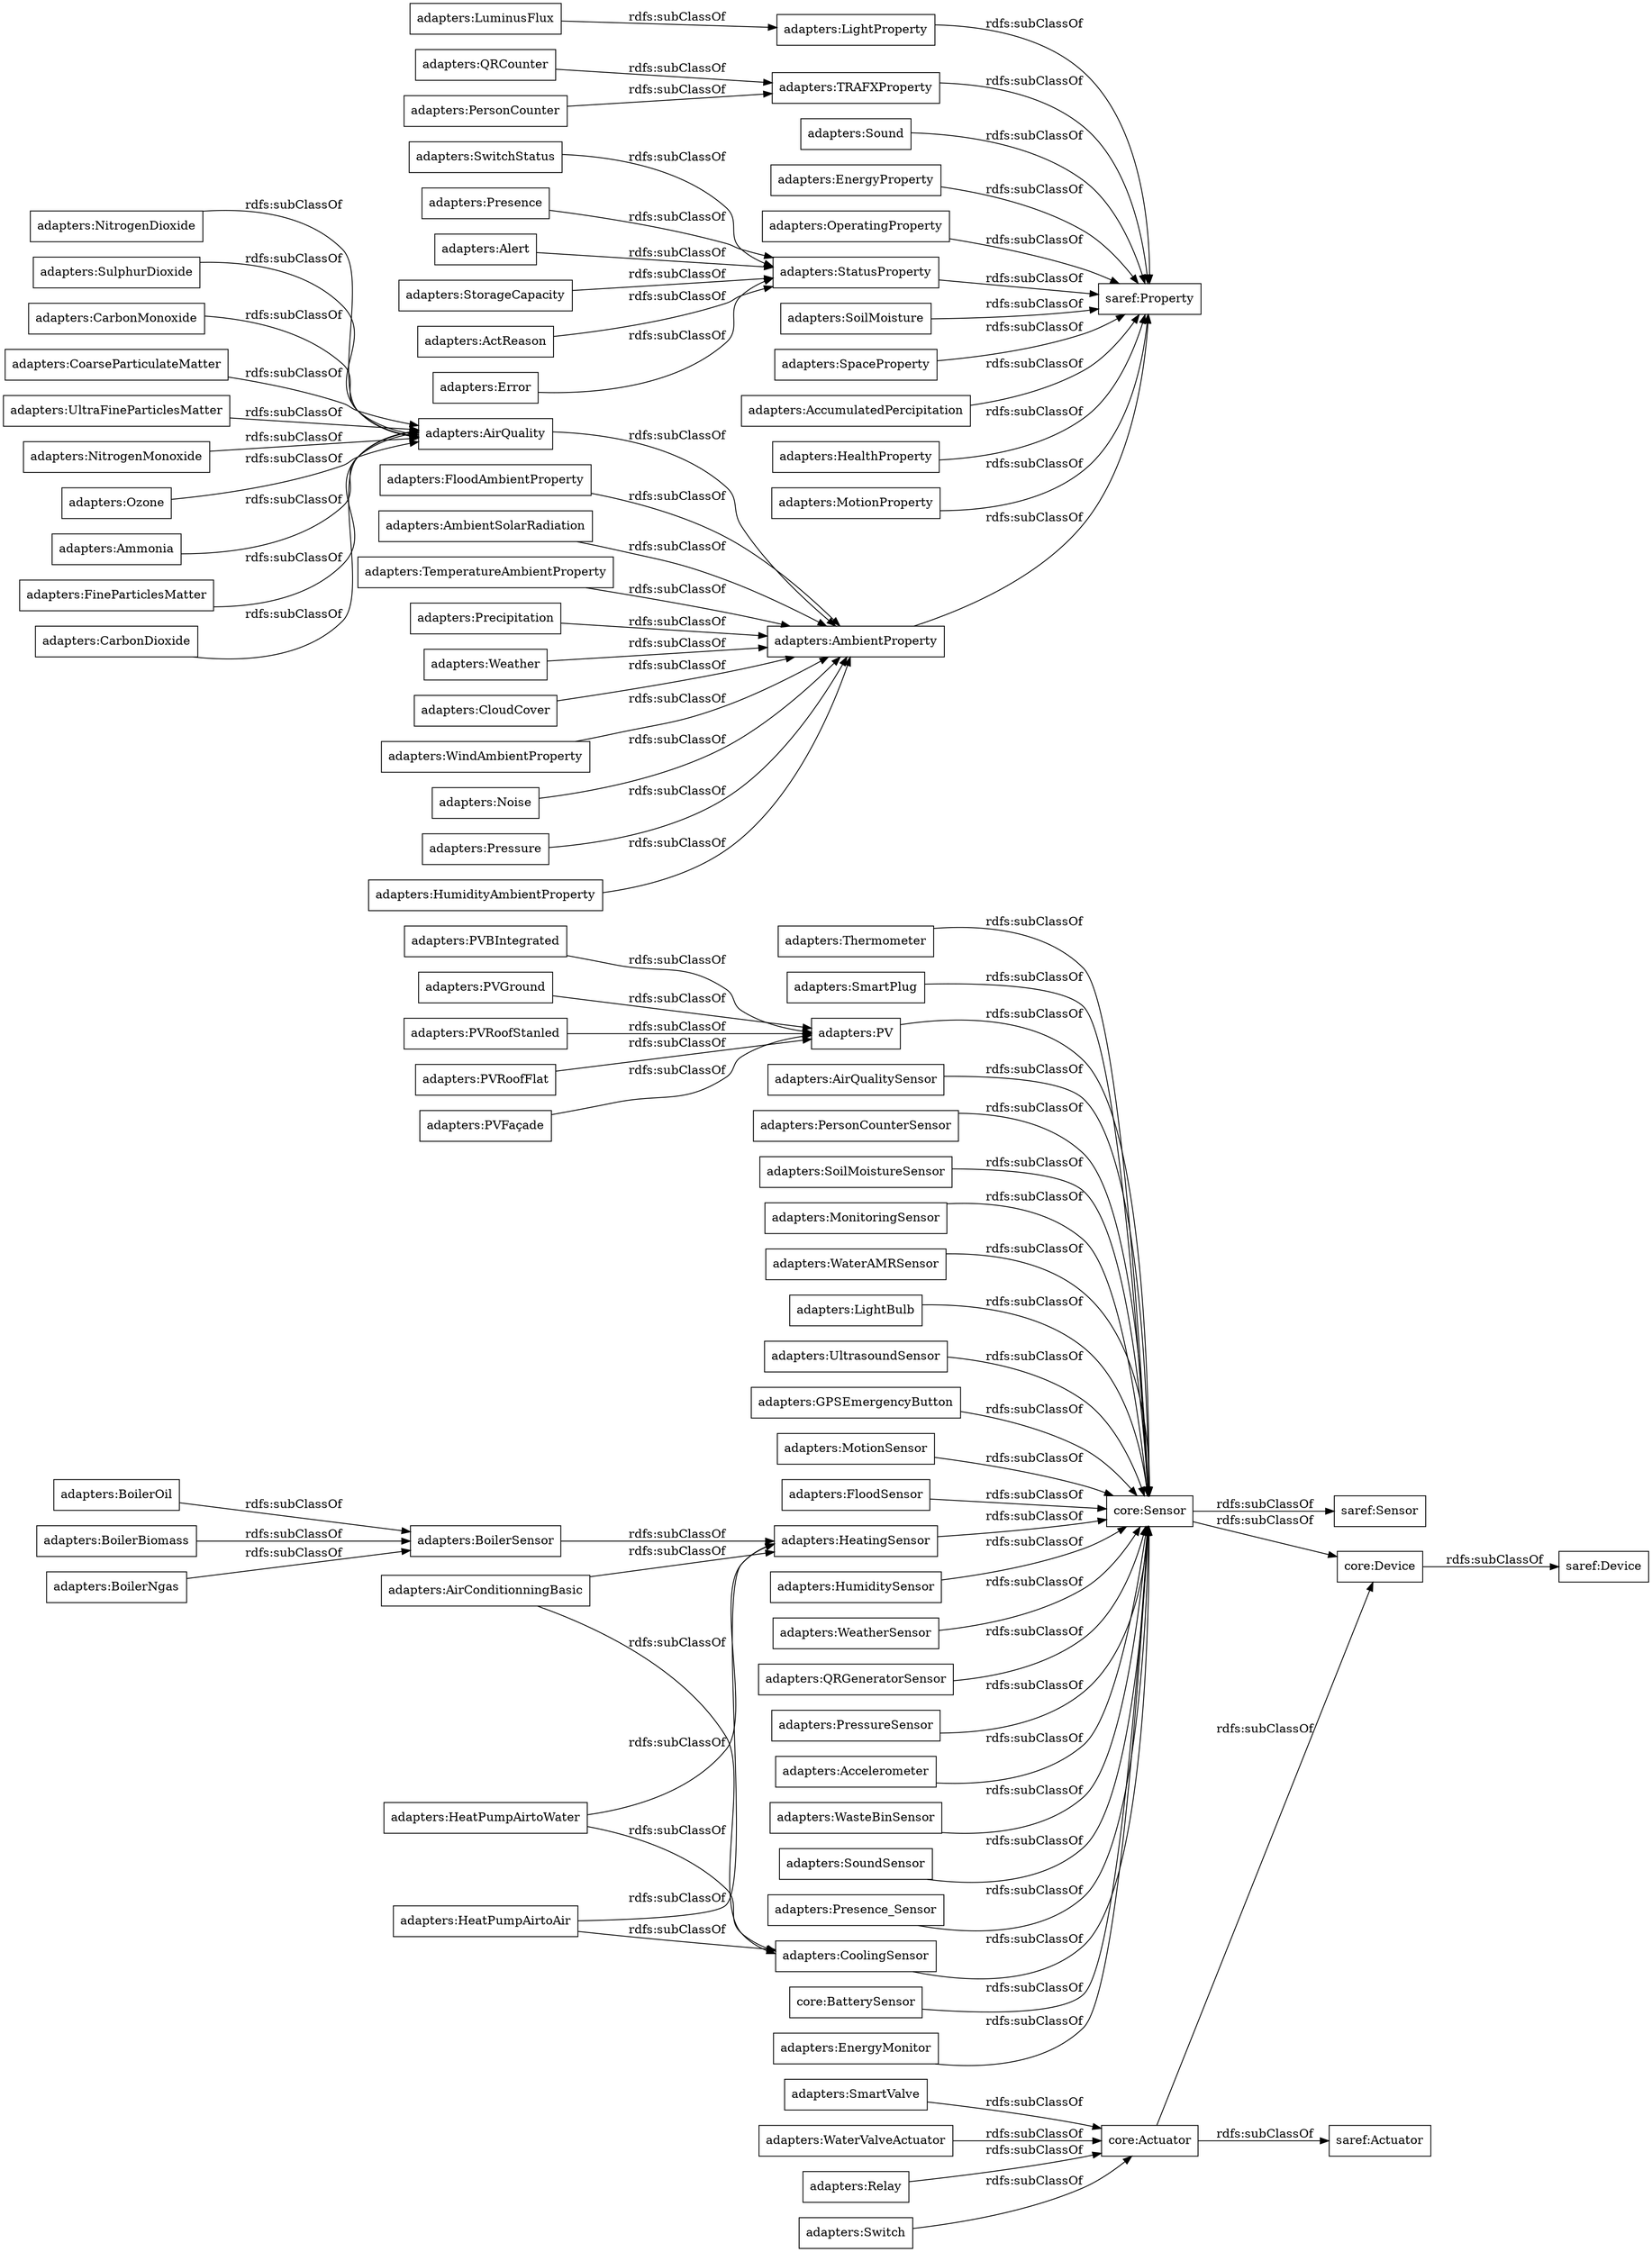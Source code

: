 digraph ar2dtool_diagram { 
rankdir=LR;
size="1000"
node [shape = rectangle, color="black"]; "adapters:AirConditionningBasic" "adapters:NitrogenDioxide" "adapters:PVBIntegrated" "saref:Actuator" "adapters:QRCounter" "adapters:LightProperty" "adapters:FloodSensor" "saref:Device" "adapters:Switch" "adapters:Sound" "adapters:CoolingSensor" "adapters:HumiditySensor" "adapters:BoilerOil" "adapters:PVGround" "adapters:Alert" "adapters:EnergyProperty" "adapters:WeatherSensor" "adapters:AirQuality" "adapters:HumidityAmbientProperty" "adapters:SulphurDioxide" "adapters:QRGeneratorSensor" "adapters:PressureSensor" "adapters:BoilerSensor" "adapters:Accelerometer" "adapters:FloodAmbientProperty" "core:Device" "core:Sensor" "adapters:HeatPumpAirtoWater" "adapters:CarbonMonoxide" "core:Actuator" "adapters:OperatingProperty" "adapters:LuminusFlux" "adapters:TRAFXProperty" "adapters:CoarseParticulateMatter" "adapters:AmbientSolarRadiation" "adapters:SoilMoisture" "adapters:SpaceProperty" "adapters:WasteBinSensor" "adapters:AmbientProperty" "adapters:SoundSensor" "adapters:StorageCapacity" "saref:Property" "adapters:UltraFineParticlesMatter" "adapters:SmartValve" "adapters:TemperatureAmbientProperty" "adapters:ActReason" "adapters:WaterValveActuator" "adapters:Relay" "adapters:Presence_Sensor" "adapters:AccumulatedPercipitation" "adapters:HealthProperty" "adapters:MotionProperty" "adapters:NitrogenMonoxide" "adapters:Precipitation" "adapters:Weather" "adapters:Ozone" "adapters:Ammonia" "adapters:CloudCover" "adapters:HeatPumpAirtoAir" "adapters:PV" "core:BatterySensor" "adapters:PVRoofStanled" "adapters:PVRoofFlat" "adapters:EnergyMonitor" "adapters:WindAmbientProperty" "adapters:BoilerBiomass" "adapters:Thermometer" "adapters:SmartPlug" "adapters:HeatingSensor" "adapters:Noise" "saref:Sensor" "adapters:AirQualitySensor" "adapters:PersonCounterSensor" "adapters:SoilMoistureSensor" "adapters:MonitoringSensor" "adapters:BoilerNgas" "adapters:WaterAMRSensor" "adapters:LightBulb" "adapters:Error" "adapters:PVFaçade" "adapters:UltrasoundSensor" "adapters:SwitchStatus" "adapters:FineParticlesMatter" "adapters:GPSEmergencyButton" "adapters:CarbonDioxide" "adapters:Pressure" "adapters:StatusProperty" "adapters:Presence" "adapters:MotionSensor" "adapters:PersonCounter" ; /*classes style*/
	"adapters:HeatPumpAirtoAir" -> "adapters:HeatingSensor" [ label = "rdfs:subClassOf" ];
	"adapters:HeatPumpAirtoAir" -> "adapters:CoolingSensor" [ label = "rdfs:subClassOf" ];
	"adapters:CarbonMonoxide" -> "adapters:AirQuality" [ label = "rdfs:subClassOf" ];
	"adapters:Presence_Sensor" -> "core:Sensor" [ label = "rdfs:subClassOf" ];
	"adapters:HeatPumpAirtoWater" -> "adapters:HeatingSensor" [ label = "rdfs:subClassOf" ];
	"adapters:HeatPumpAirtoWater" -> "adapters:CoolingSensor" [ label = "rdfs:subClassOf" ];
	"adapters:Relay" -> "core:Actuator" [ label = "rdfs:subClassOf" ];
	"adapters:SpaceProperty" -> "saref:Property" [ label = "rdfs:subClassOf" ];
	"adapters:WindAmbientProperty" -> "adapters:AmbientProperty" [ label = "rdfs:subClassOf" ];
	"adapters:PVRoofFlat" -> "adapters:PV" [ label = "rdfs:subClassOf" ];
	"adapters:PVFaçade" -> "adapters:PV" [ label = "rdfs:subClassOf" ];
	"core:BatterySensor" -> "core:Sensor" [ label = "rdfs:subClassOf" ];
	"core:Sensor" -> "saref:Sensor" [ label = "rdfs:subClassOf" ];
	"core:Sensor" -> "core:Device" [ label = "rdfs:subClassOf" ];
	"adapters:Precipitation" -> "adapters:AmbientProperty" [ label = "rdfs:subClassOf" ];
	"adapters:PersonCounter" -> "adapters:TRAFXProperty" [ label = "rdfs:subClassOf" ];
	"adapters:LightProperty" -> "saref:Property" [ label = "rdfs:subClassOf" ];
	"adapters:LuminusFlux" -> "adapters:LightProperty" [ label = "rdfs:subClassOf" ];
	"adapters:SmartValve" -> "core:Actuator" [ label = "rdfs:subClassOf" ];
	"adapters:Thermometer" -> "core:Sensor" [ label = "rdfs:subClassOf" ];
	"adapters:GPSEmergencyButton" -> "core:Sensor" [ label = "rdfs:subClassOf" ];
	"adapters:CoarseParticulateMatter" -> "adapters:AirQuality" [ label = "rdfs:subClassOf" ];
	"adapters:SwitchStatus" -> "adapters:StatusProperty" [ label = "rdfs:subClassOf" ];
	"adapters:AirQuality" -> "adapters:AmbientProperty" [ label = "rdfs:subClassOf" ];
	"adapters:SmartPlug" -> "core:Sensor" [ label = "rdfs:subClassOf" ];
	"adapters:HeatingSensor" -> "core:Sensor" [ label = "rdfs:subClassOf" ];
	"adapters:WasteBinSensor" -> "core:Sensor" [ label = "rdfs:subClassOf" ];
	"adapters:AmbientSolarRadiation" -> "adapters:AmbientProperty" [ label = "rdfs:subClassOf" ];
	"adapters:NitrogenMonoxide" -> "adapters:AirQuality" [ label = "rdfs:subClassOf" ];
	"adapters:TemperatureAmbientProperty" -> "adapters:AmbientProperty" [ label = "rdfs:subClassOf" ];
	"adapters:ActReason" -> "adapters:StatusProperty" [ label = "rdfs:subClassOf" ];
	"adapters:HumiditySensor" -> "core:Sensor" [ label = "rdfs:subClassOf" ];
	"adapters:NitrogenDioxide" -> "adapters:AirQuality" [ label = "rdfs:subClassOf" ];
	"adapters:SoilMoisture" -> "saref:Property" [ label = "rdfs:subClassOf" ];
	"adapters:SoundSensor" -> "core:Sensor" [ label = "rdfs:subClassOf" ];
	"adapters:LightBulb" -> "core:Sensor" [ label = "rdfs:subClassOf" ];
	"core:Actuator" -> "saref:Actuator" [ label = "rdfs:subClassOf" ];
	"core:Actuator" -> "core:Device" [ label = "rdfs:subClassOf" ];
	"adapters:QRCounter" -> "adapters:TRAFXProperty" [ label = "rdfs:subClassOf" ];
	"adapters:Presence" -> "adapters:StatusProperty" [ label = "rdfs:subClassOf" ];
	"adapters:MotionProperty" -> "saref:Property" [ label = "rdfs:subClassOf" ];
	"adapters:Accelerometer" -> "core:Sensor" [ label = "rdfs:subClassOf" ];
	"adapters:EnergyProperty" -> "saref:Property" [ label = "rdfs:subClassOf" ];
	"adapters:StatusProperty" -> "saref:Property" [ label = "rdfs:subClassOf" ];
	"adapters:WaterValveActuator" -> "core:Actuator" [ label = "rdfs:subClassOf" ];
	"adapters:BoilerSensor" -> "adapters:HeatingSensor" [ label = "rdfs:subClassOf" ];
	"adapters:Sound" -> "saref:Property" [ label = "rdfs:subClassOf" ];
	"core:Device" -> "saref:Device" [ label = "rdfs:subClassOf" ];
	"adapters:Error" -> "adapters:StatusProperty" [ label = "rdfs:subClassOf" ];
	"adapters:Ozone" -> "adapters:AirQuality" [ label = "rdfs:subClassOf" ];
	"adapters:CarbonDioxide" -> "adapters:AirQuality" [ label = "rdfs:subClassOf" ];
	"adapters:OperatingProperty" -> "saref:Property" [ label = "rdfs:subClassOf" ];
	"adapters:PV" -> "core:Sensor" [ label = "rdfs:subClassOf" ];
	"adapters:WaterAMRSensor" -> "core:Sensor" [ label = "rdfs:subClassOf" ];
	"adapters:StorageCapacity" -> "adapters:StatusProperty" [ label = "rdfs:subClassOf" ];
	"adapters:Noise" -> "adapters:AmbientProperty" [ label = "rdfs:subClassOf" ];
	"adapters:MotionSensor" -> "core:Sensor" [ label = "rdfs:subClassOf" ];
	"adapters:AirQualitySensor" -> "core:Sensor" [ label = "rdfs:subClassOf" ];
	"adapters:Weather" -> "adapters:AmbientProperty" [ label = "rdfs:subClassOf" ];
	"adapters:BoilerBiomass" -> "adapters:BoilerSensor" [ label = "rdfs:subClassOf" ];
	"adapters:PVRoofStanled" -> "adapters:PV" [ label = "rdfs:subClassOf" ];
	"adapters:Ammonia" -> "adapters:AirQuality" [ label = "rdfs:subClassOf" ];
	"adapters:SulphurDioxide" -> "adapters:AirQuality" [ label = "rdfs:subClassOf" ];
	"adapters:FineParticlesMatter" -> "adapters:AirQuality" [ label = "rdfs:subClassOf" ];
	"adapters:PersonCounterSensor" -> "core:Sensor" [ label = "rdfs:subClassOf" ];
	"adapters:PressureSensor" -> "core:Sensor" [ label = "rdfs:subClassOf" ];
	"adapters:EnergyMonitor" -> "core:Sensor" [ label = "rdfs:subClassOf" ];
	"adapters:QRGeneratorSensor" -> "core:Sensor" [ label = "rdfs:subClassOf" ];
	"adapters:FloodSensor" -> "core:Sensor" [ label = "rdfs:subClassOf" ];
	"adapters:CoolingSensor" -> "core:Sensor" [ label = "rdfs:subClassOf" ];
	"adapters:HealthProperty" -> "saref:Property" [ label = "rdfs:subClassOf" ];
	"adapters:AirConditionningBasic" -> "adapters:HeatingSensor" [ label = "rdfs:subClassOf" ];
	"adapters:AirConditionningBasic" -> "adapters:CoolingSensor" [ label = "rdfs:subClassOf" ];
	"adapters:BoilerNgas" -> "adapters:BoilerSensor" [ label = "rdfs:subClassOf" ];
	"adapters:FloodAmbientProperty" -> "adapters:AmbientProperty" [ label = "rdfs:subClassOf" ];
	"adapters:BoilerOil" -> "adapters:BoilerSensor" [ label = "rdfs:subClassOf" ];
	"adapters:Switch" -> "core:Actuator" [ label = "rdfs:subClassOf" ];
	"adapters:Pressure" -> "adapters:AmbientProperty" [ label = "rdfs:subClassOf" ];
	"adapters:UltraFineParticlesMatter" -> "adapters:AirQuality" [ label = "rdfs:subClassOf" ];
	"adapters:CloudCover" -> "adapters:AmbientProperty" [ label = "rdfs:subClassOf" ];
	"adapters:PVGround" -> "adapters:PV" [ label = "rdfs:subClassOf" ];
	"adapters:WeatherSensor" -> "core:Sensor" [ label = "rdfs:subClassOf" ];
	"adapters:Alert" -> "adapters:StatusProperty" [ label = "rdfs:subClassOf" ];
	"adapters:SoilMoistureSensor" -> "core:Sensor" [ label = "rdfs:subClassOf" ];
	"adapters:AmbientProperty" -> "saref:Property" [ label = "rdfs:subClassOf" ];
	"adapters:TRAFXProperty" -> "saref:Property" [ label = "rdfs:subClassOf" ];
	"adapters:UltrasoundSensor" -> "core:Sensor" [ label = "rdfs:subClassOf" ];
	"adapters:MonitoringSensor" -> "core:Sensor" [ label = "rdfs:subClassOf" ];
	"adapters:HumidityAmbientProperty" -> "adapters:AmbientProperty" [ label = "rdfs:subClassOf" ];
	"adapters:AccumulatedPercipitation" -> "saref:Property" [ label = "rdfs:subClassOf" ];
	"adapters:PVBIntegrated" -> "adapters:PV" [ label = "rdfs:subClassOf" ];

}
